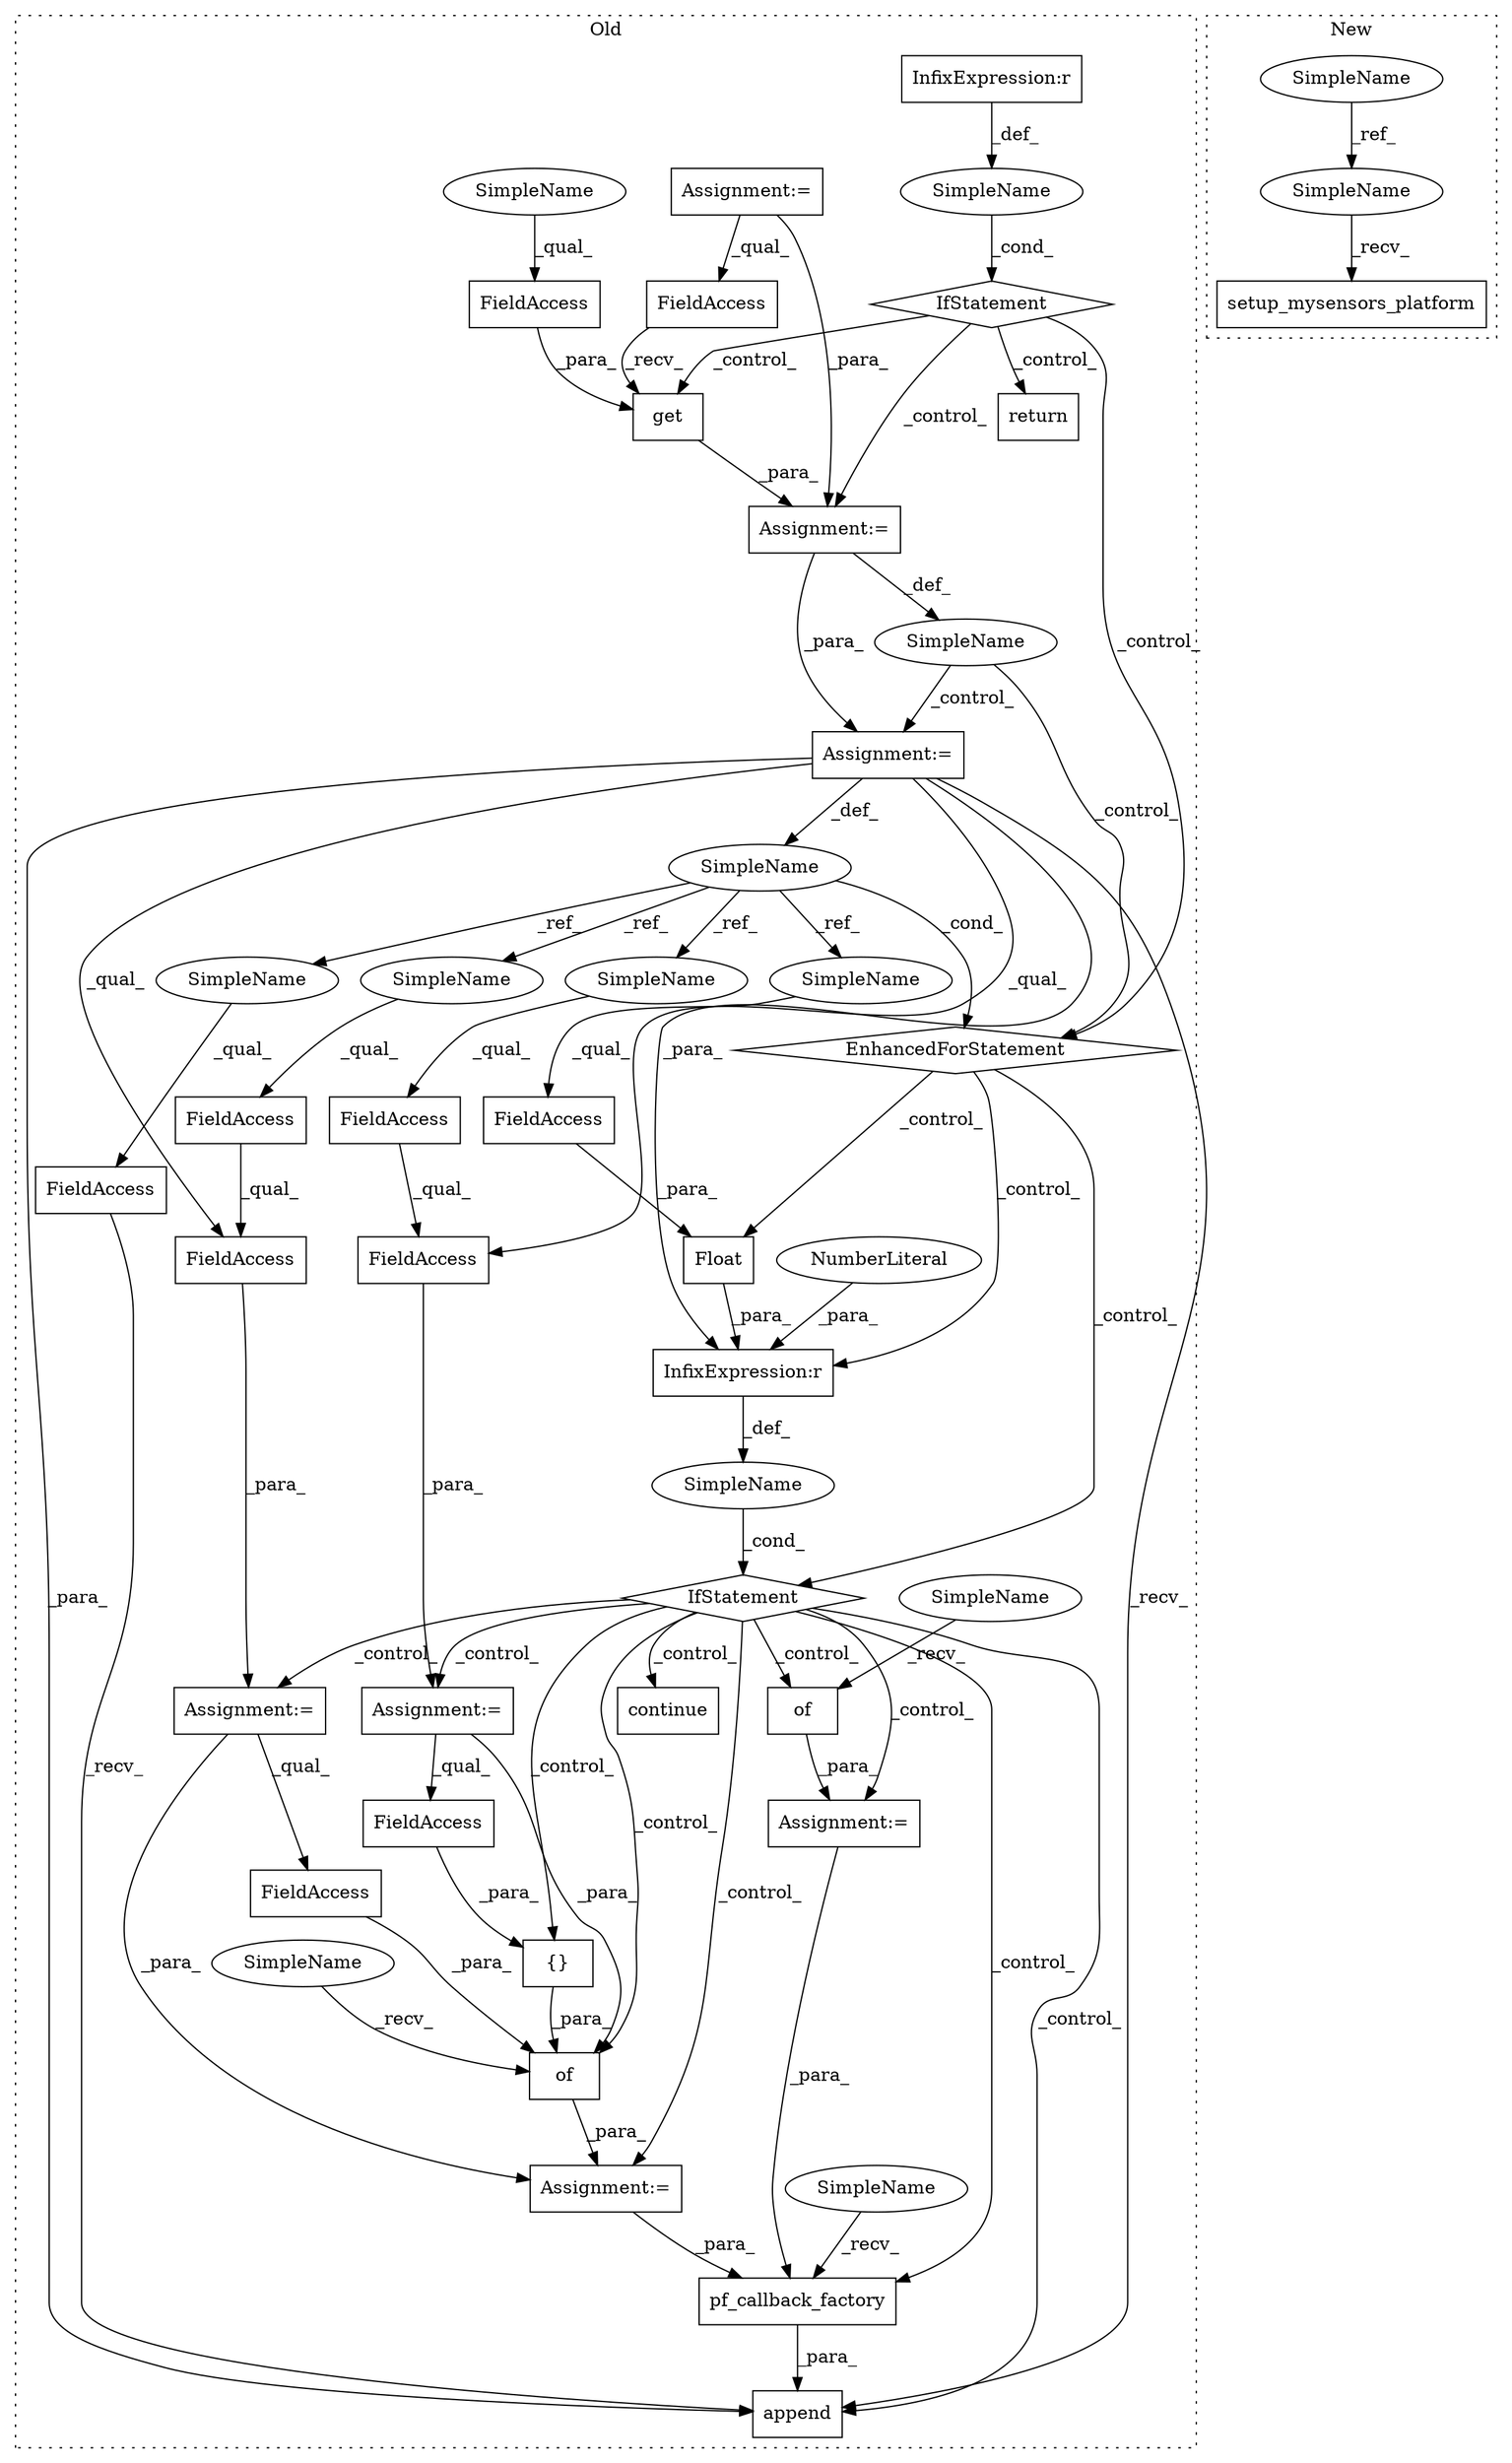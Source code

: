 digraph G {
subgraph cluster0 {
1 [label="IfStatement" a="25" s="469,495" l="4,2" shape="diamond"];
3 [label="pf_callback_factory" a="32" s="1044,1112" l="20,1" shape="box"];
4 [label="SimpleName" a="42" s="730" l="7" shape="ellipse"];
5 [label="Float" a="32" s="762,792" l="6,1" shape="box"];
6 [label="{}" a="4" s="951,966" l="1,1" shape="box"];
7 [label="EnhancedForStatement" a="70" s="673,748" l="53,2" shape="diamond"];
8 [label="SimpleName" a="42" s="" l="" shape="ellipse"];
9 [label="SimpleName" a="42" s="" l="" shape="ellipse"];
10 [label="SimpleName" a="42" s="" l="" shape="ellipse"];
11 [label="InfixExpression:r" a="27" s="793" l="3" shape="box"];
12 [label="NumberLiteral" a="34" s="796" l="3" shape="ellipse"];
13 [label="InfixExpression:r" a="27" s="487" l="4" shape="box"];
15 [label="FieldAccess" a="22" s="597" l="28" shape="box"];
16 [label="FieldAccess" a="22" s="840" l="13" shape="box"];
17 [label="FieldAccess" a="22" s="768" l="24" shape="box"];
18 [label="FieldAccess" a="22" s="840" l="26" shape="box"];
19 [label="FieldAccess" a="22" s="952" l="14" shape="box"];
20 [label="continue" a="18" s="811" l="9" shape="box"];
21 [label="FieldAccess" a="22" s="882" l="13" shape="box"];
22 [label="FieldAccess" a="22" s="882" l="20" shape="box"];
23 [label="FieldAccess" a="22" s="1000" l="26" shape="box"];
24 [label="of" a="32" s="988" l="4" shape="box"];
25 [label="get" a="32" s="593,625" l="4,1" shape="box"];
26 [label="FieldAccess" a="22" s="583" l="9" shape="box"];
27 [label="FieldAccess" a="22" s="930" l="11" shape="box"];
28 [label="of" a="32" s="927,967" l="3,1" shape="box"];
29 [label="IfStatement" a="25" s="758,799" l="4,2" shape="diamond"];
30 [label="Assignment:=" a="7" s="922" l="1" shape="box"];
31 [label="Assignment:=" a="7" s="673,748" l="53,2" shape="box"];
32 [label="Assignment:=" a="7" s="397" l="4" shape="box"];
33 [label="Assignment:=" a="7" s="881" l="1" shape="box"];
34 [label="Assignment:=" a="7" s="839" l="1" shape="box"];
35 [label="Assignment:=" a="7" s="582" l="1" shape="box"];
36 [label="Assignment:=" a="7" s="983" l="1" shape="box"];
37 [label="append" a="32" s="1027,1113" l="7,1" shape="box"];
38 [label="return" a="41" s="505" l="7" shape="box"];
40 [label="SimpleName" a="42" s="923" l="3" shape="ellipse"];
41 [label="SimpleName" a="42" s="984" l="3" shape="ellipse"];
42 [label="SimpleName" a="42" s="1000" l="7" shape="ellipse"];
43 [label="SimpleName" a="42" s="840" l="7" shape="ellipse"];
44 [label="SimpleName" a="42" s="768" l="7" shape="ellipse"];
45 [label="SimpleName" a="42" s="882" l="7" shape="ellipse"];
46 [label="SimpleName" a="42" s="597" l="9" shape="ellipse"];
47 [label="SimpleName" a="42" s="1034" l="9" shape="ellipse"];
label = "Old";
style="dotted";
}
subgraph cluster1 {
2 [label="setup_mysensors_platform" a="32" s="378,457" l="25,1" shape="box"];
14 [label="SimpleName" a="42" s="312" l="9" shape="ellipse"];
39 [label="SimpleName" a="42" s="368" l="9" shape="ellipse"];
label = "New";
style="dotted";
}
1 -> 25 [label="_control_"];
1 -> 35 [label="_control_"];
1 -> 38 [label="_control_"];
1 -> 7 [label="_control_"];
3 -> 37 [label="_para_"];
4 -> 43 [label="_ref_"];
4 -> 45 [label="_ref_"];
4 -> 7 [label="_cond_"];
4 -> 44 [label="_ref_"];
4 -> 42 [label="_ref_"];
5 -> 11 [label="_para_"];
6 -> 28 [label="_para_"];
7 -> 5 [label="_control_"];
7 -> 11 [label="_control_"];
7 -> 29 [label="_control_"];
8 -> 1 [label="_cond_"];
9 -> 29 [label="_cond_"];
10 -> 31 [label="_control_"];
10 -> 7 [label="_control_"];
11 -> 9 [label="_def_"];
12 -> 11 [label="_para_"];
13 -> 8 [label="_def_"];
14 -> 39 [label="_ref_"];
15 -> 25 [label="_para_"];
16 -> 18 [label="_qual_"];
17 -> 5 [label="_para_"];
18 -> 34 [label="_para_"];
19 -> 6 [label="_para_"];
21 -> 22 [label="_qual_"];
22 -> 33 [label="_para_"];
23 -> 37 [label="_recv_"];
24 -> 36 [label="_para_"];
25 -> 35 [label="_para_"];
26 -> 25 [label="_recv_"];
27 -> 28 [label="_para_"];
28 -> 30 [label="_para_"];
29 -> 34 [label="_control_"];
29 -> 24 [label="_control_"];
29 -> 36 [label="_control_"];
29 -> 30 [label="_control_"];
29 -> 20 [label="_control_"];
29 -> 6 [label="_control_"];
29 -> 33 [label="_control_"];
29 -> 37 [label="_control_"];
29 -> 28 [label="_control_"];
29 -> 3 [label="_control_"];
30 -> 3 [label="_para_"];
31 -> 4 [label="_def_"];
31 -> 18 [label="_qual_"];
31 -> 37 [label="_para_"];
31 -> 37 [label="_recv_"];
31 -> 11 [label="_para_"];
31 -> 22 [label="_qual_"];
32 -> 26 [label="_qual_"];
32 -> 35 [label="_para_"];
33 -> 19 [label="_qual_"];
33 -> 28 [label="_para_"];
34 -> 27 [label="_qual_"];
34 -> 30 [label="_para_"];
35 -> 10 [label="_def_"];
35 -> 31 [label="_para_"];
36 -> 3 [label="_para_"];
39 -> 2 [label="_recv_"];
40 -> 28 [label="_recv_"];
41 -> 24 [label="_recv_"];
42 -> 23 [label="_qual_"];
43 -> 16 [label="_qual_"];
44 -> 17 [label="_qual_"];
45 -> 21 [label="_qual_"];
46 -> 15 [label="_qual_"];
47 -> 3 [label="_recv_"];
}